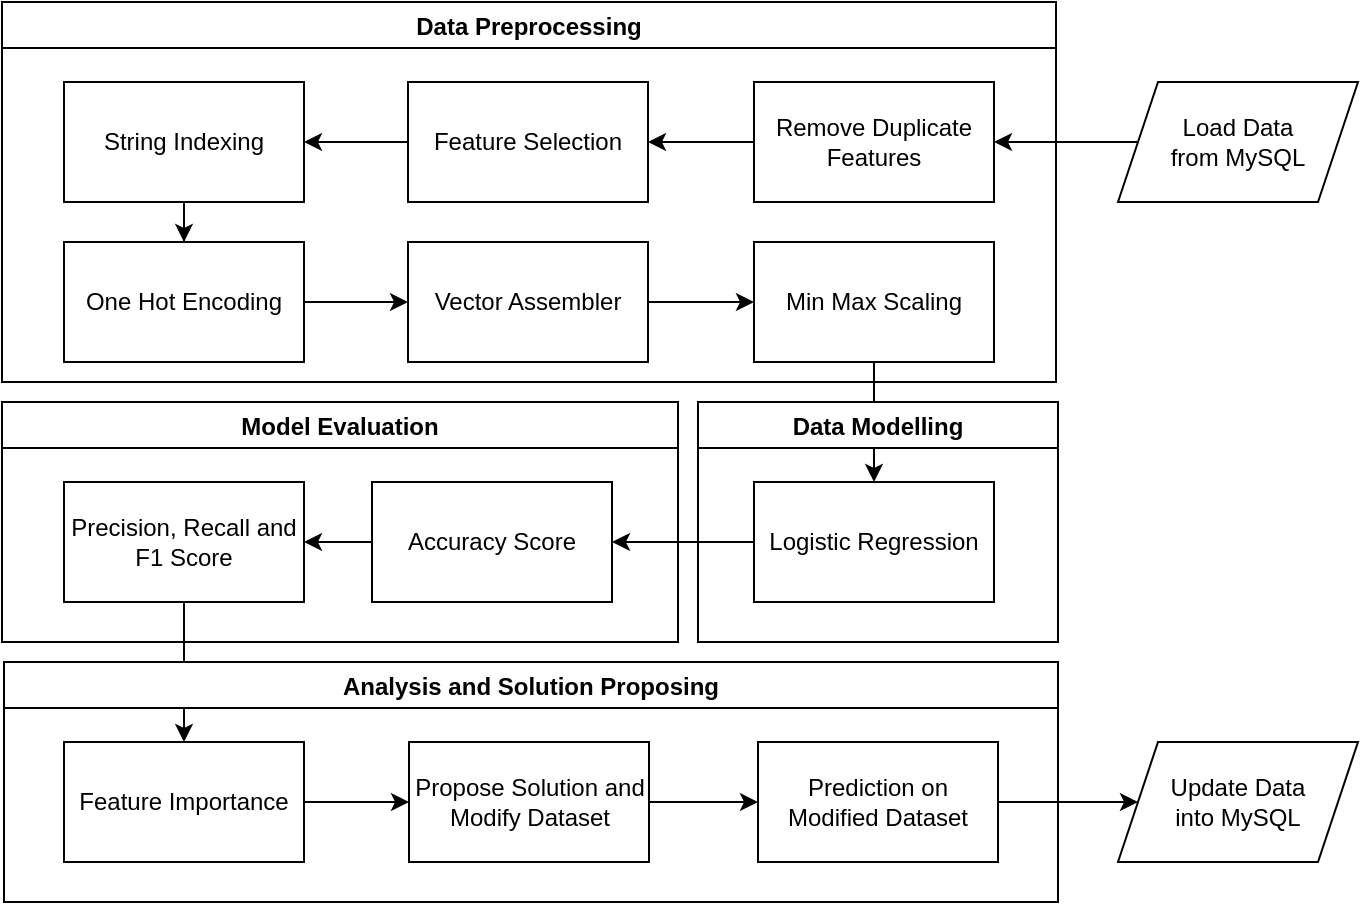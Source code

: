 <mxfile version="16.0.0" type="device"><diagram id="FHwZzrL0LwGJIXLDu5o6" name="Page-1"><mxGraphModel dx="981" dy="557" grid="1" gridSize="10" guides="1" tooltips="1" connect="1" arrows="1" fold="1" page="1" pageScale="1" pageWidth="850" pageHeight="1100" math="0" shadow="0"><root><mxCell id="0"/><mxCell id="1" parent="0"/><mxCell id="wRzMmthmlM58XfHuWEia-4" style="edgeStyle=orthogonalEdgeStyle;rounded=0;orthogonalLoop=1;jettySize=auto;html=1;" edge="1" parent="1" source="wRzMmthmlM58XfHuWEia-1" target="bR6GKTWEmkoa6hqunFaJ-9"><mxGeometry relative="1" as="geometry"/></mxCell><mxCell id="bR6GKTWEmkoa6hqunFaJ-2" value="Update Data&lt;br&gt;into MySQL" style="shape=parallelogram;perimeter=parallelogramPerimeter;whiteSpace=wrap;html=1;fixedSize=1;" parent="1" vertex="1"><mxGeometry x="720" y="380" width="120" height="60" as="geometry"/></mxCell><mxCell id="bR6GKTWEmkoa6hqunFaJ-13" style="edgeStyle=orthogonalEdgeStyle;rounded=0;orthogonalLoop=1;jettySize=auto;html=1;" parent="1" source="bR6GKTWEmkoa6hqunFaJ-9" target="bR6GKTWEmkoa6hqunFaJ-23" edge="1"><mxGeometry relative="1" as="geometry"><mxPoint x="370" y="280" as="targetPoint"/></mxGeometry></mxCell><mxCell id="bR6GKTWEmkoa6hqunFaJ-15" style="edgeStyle=orthogonalEdgeStyle;rounded=0;orthogonalLoop=1;jettySize=auto;html=1;" parent="1" source="bR6GKTWEmkoa6hqunFaJ-11" target="bR6GKTWEmkoa6hqunFaJ-12" edge="1"><mxGeometry relative="1" as="geometry"><mxPoint x="235" y="340" as="targetPoint"/></mxGeometry></mxCell><mxCell id="bR6GKTWEmkoa6hqunFaJ-16" style="edgeStyle=orthogonalEdgeStyle;rounded=0;orthogonalLoop=1;jettySize=auto;html=1;" parent="1" source="bR6GKTWEmkoa6hqunFaJ-12" target="bR6GKTWEmkoa6hqunFaJ-18" edge="1"><mxGeometry relative="1" as="geometry"/></mxCell><mxCell id="bR6GKTWEmkoa6hqunFaJ-12" value="Feature Importance" style="rounded=0;whiteSpace=wrap;html=1;" parent="1" vertex="1"><mxGeometry x="193" y="380" width="120" height="60" as="geometry"/></mxCell><mxCell id="bR6GKTWEmkoa6hqunFaJ-17" style="edgeStyle=orthogonalEdgeStyle;rounded=0;orthogonalLoop=1;jettySize=auto;html=1;" parent="1" source="bR6GKTWEmkoa6hqunFaJ-14" target="bR6GKTWEmkoa6hqunFaJ-2" edge="1"><mxGeometry relative="1" as="geometry"/></mxCell><mxCell id="bR6GKTWEmkoa6hqunFaJ-19" style="edgeStyle=orthogonalEdgeStyle;rounded=0;orthogonalLoop=1;jettySize=auto;html=1;" parent="1" source="bR6GKTWEmkoa6hqunFaJ-18" target="bR6GKTWEmkoa6hqunFaJ-14" edge="1"><mxGeometry relative="1" as="geometry"/></mxCell><mxCell id="bR6GKTWEmkoa6hqunFaJ-18" value="Propose Solution and Modify Dataset" style="rounded=0;whiteSpace=wrap;html=1;" parent="1" vertex="1"><mxGeometry x="365.5" y="380" width="120" height="60" as="geometry"/></mxCell><mxCell id="bR6GKTWEmkoa6hqunFaJ-20" value="Data Preprocessing" style="swimlane;" parent="1" vertex="1"><mxGeometry x="162" y="10" width="527" height="190" as="geometry"/></mxCell><mxCell id="wRzMmthmlM58XfHuWEia-8" style="edgeStyle=orthogonalEdgeStyle;rounded=0;orthogonalLoop=1;jettySize=auto;html=1;" edge="1" parent="bR6GKTWEmkoa6hqunFaJ-20" source="bR6GKTWEmkoa6hqunFaJ-3" target="bR6GKTWEmkoa6hqunFaJ-4"><mxGeometry relative="1" as="geometry"/></mxCell><mxCell id="bR6GKTWEmkoa6hqunFaJ-3" value="String Indexing" style="rounded=0;whiteSpace=wrap;html=1;" parent="bR6GKTWEmkoa6hqunFaJ-20" vertex="1"><mxGeometry x="31" y="40" width="120" height="60" as="geometry"/></mxCell><mxCell id="wRzMmthmlM58XfHuWEia-9" style="edgeStyle=orthogonalEdgeStyle;rounded=0;orthogonalLoop=1;jettySize=auto;html=1;" edge="1" parent="bR6GKTWEmkoa6hqunFaJ-20" source="bR6GKTWEmkoa6hqunFaJ-4" target="bR6GKTWEmkoa6hqunFaJ-7"><mxGeometry relative="1" as="geometry"/></mxCell><mxCell id="bR6GKTWEmkoa6hqunFaJ-4" value="One Hot Encoding" style="rounded=0;whiteSpace=wrap;html=1;" parent="bR6GKTWEmkoa6hqunFaJ-20" vertex="1"><mxGeometry x="31" y="120" width="120" height="60" as="geometry"/></mxCell><mxCell id="wRzMmthmlM58XfHuWEia-5" style="edgeStyle=orthogonalEdgeStyle;rounded=0;orthogonalLoop=1;jettySize=auto;html=1;" edge="1" parent="bR6GKTWEmkoa6hqunFaJ-20" source="bR6GKTWEmkoa6hqunFaJ-7" target="wRzMmthmlM58XfHuWEia-1"><mxGeometry relative="1" as="geometry"/></mxCell><mxCell id="bR6GKTWEmkoa6hqunFaJ-7" value="Vector Assembler" style="rounded=0;whiteSpace=wrap;html=1;" parent="bR6GKTWEmkoa6hqunFaJ-20" vertex="1"><mxGeometry x="203" y="120" width="120" height="60" as="geometry"/></mxCell><mxCell id="wRzMmthmlM58XfHuWEia-1" value="Min Max Scaling" style="rounded=0;whiteSpace=wrap;html=1;" vertex="1" parent="bR6GKTWEmkoa6hqunFaJ-20"><mxGeometry x="376" y="120" width="120" height="60" as="geometry"/></mxCell><mxCell id="wRzMmthmlM58XfHuWEia-7" style="edgeStyle=orthogonalEdgeStyle;rounded=0;orthogonalLoop=1;jettySize=auto;html=1;" edge="1" parent="bR6GKTWEmkoa6hqunFaJ-20" source="wRzMmthmlM58XfHuWEia-2" target="bR6GKTWEmkoa6hqunFaJ-3"><mxGeometry relative="1" as="geometry"/></mxCell><mxCell id="wRzMmthmlM58XfHuWEia-2" value="Feature Selection" style="rounded=0;whiteSpace=wrap;html=1;" vertex="1" parent="bR6GKTWEmkoa6hqunFaJ-20"><mxGeometry x="203" y="40" width="120" height="60" as="geometry"/></mxCell><mxCell id="wRzMmthmlM58XfHuWEia-6" style="edgeStyle=orthogonalEdgeStyle;rounded=0;orthogonalLoop=1;jettySize=auto;html=1;" edge="1" parent="bR6GKTWEmkoa6hqunFaJ-20" source="wRzMmthmlM58XfHuWEia-3" target="wRzMmthmlM58XfHuWEia-2"><mxGeometry relative="1" as="geometry"/></mxCell><mxCell id="wRzMmthmlM58XfHuWEia-3" value="Remove Duplicate Features" style="rounded=0;whiteSpace=wrap;html=1;" vertex="1" parent="bR6GKTWEmkoa6hqunFaJ-20"><mxGeometry x="376" y="40" width="120" height="60" as="geometry"/></mxCell><mxCell id="bR6GKTWEmkoa6hqunFaJ-22" value="Data Modelling" style="swimlane;" parent="1" vertex="1"><mxGeometry x="510" y="210" width="180" height="120" as="geometry"/></mxCell><mxCell id="bR6GKTWEmkoa6hqunFaJ-9" value="Logistic Regression" style="rounded=0;whiteSpace=wrap;html=1;" parent="bR6GKTWEmkoa6hqunFaJ-22" vertex="1"><mxGeometry x="28" y="40" width="120" height="60" as="geometry"/></mxCell><mxCell id="bR6GKTWEmkoa6hqunFaJ-24" style="edgeStyle=orthogonalEdgeStyle;rounded=0;orthogonalLoop=1;jettySize=auto;html=1;" parent="1" source="bR6GKTWEmkoa6hqunFaJ-23" target="bR6GKTWEmkoa6hqunFaJ-11" edge="1"><mxGeometry relative="1" as="geometry"/></mxCell><mxCell id="bR6GKTWEmkoa6hqunFaJ-23" value="Accuracy Score" style="rounded=0;whiteSpace=wrap;html=1;" parent="1" vertex="1"><mxGeometry x="347" y="250" width="120" height="60" as="geometry"/></mxCell><mxCell id="bR6GKTWEmkoa6hqunFaJ-25" value="Model Evaluation" style="swimlane;" parent="1" vertex="1"><mxGeometry x="162" y="210" width="338" height="120" as="geometry"/></mxCell><mxCell id="bR6GKTWEmkoa6hqunFaJ-11" value="Precision, Recall and F1 Score" style="rounded=0;whiteSpace=wrap;html=1;" parent="bR6GKTWEmkoa6hqunFaJ-25" vertex="1"><mxGeometry x="31" y="40" width="120" height="60" as="geometry"/></mxCell><mxCell id="bR6GKTWEmkoa6hqunFaJ-30" value="Analysis and Solution Proposing" style="swimlane;" parent="1" vertex="1"><mxGeometry x="163" y="340" width="527" height="120" as="geometry"/></mxCell><mxCell id="bR6GKTWEmkoa6hqunFaJ-14" value="Prediction on Modified Dataset" style="rounded=0;whiteSpace=wrap;html=1;" parent="bR6GKTWEmkoa6hqunFaJ-30" vertex="1"><mxGeometry x="377" y="40" width="120" height="60" as="geometry"/></mxCell><mxCell id="wRzMmthmlM58XfHuWEia-10" style="edgeStyle=orthogonalEdgeStyle;rounded=0;orthogonalLoop=1;jettySize=auto;html=1;" edge="1" parent="1" source="bR6GKTWEmkoa6hqunFaJ-1" target="wRzMmthmlM58XfHuWEia-3"><mxGeometry relative="1" as="geometry"/></mxCell><mxCell id="bR6GKTWEmkoa6hqunFaJ-1" value="Load Data&lt;br&gt;from MySQL" style="shape=parallelogram;perimeter=parallelogramPerimeter;whiteSpace=wrap;html=1;fixedSize=1;" parent="1" vertex="1"><mxGeometry x="720" y="50" width="120" height="60" as="geometry"/></mxCell></root></mxGraphModel></diagram></mxfile>